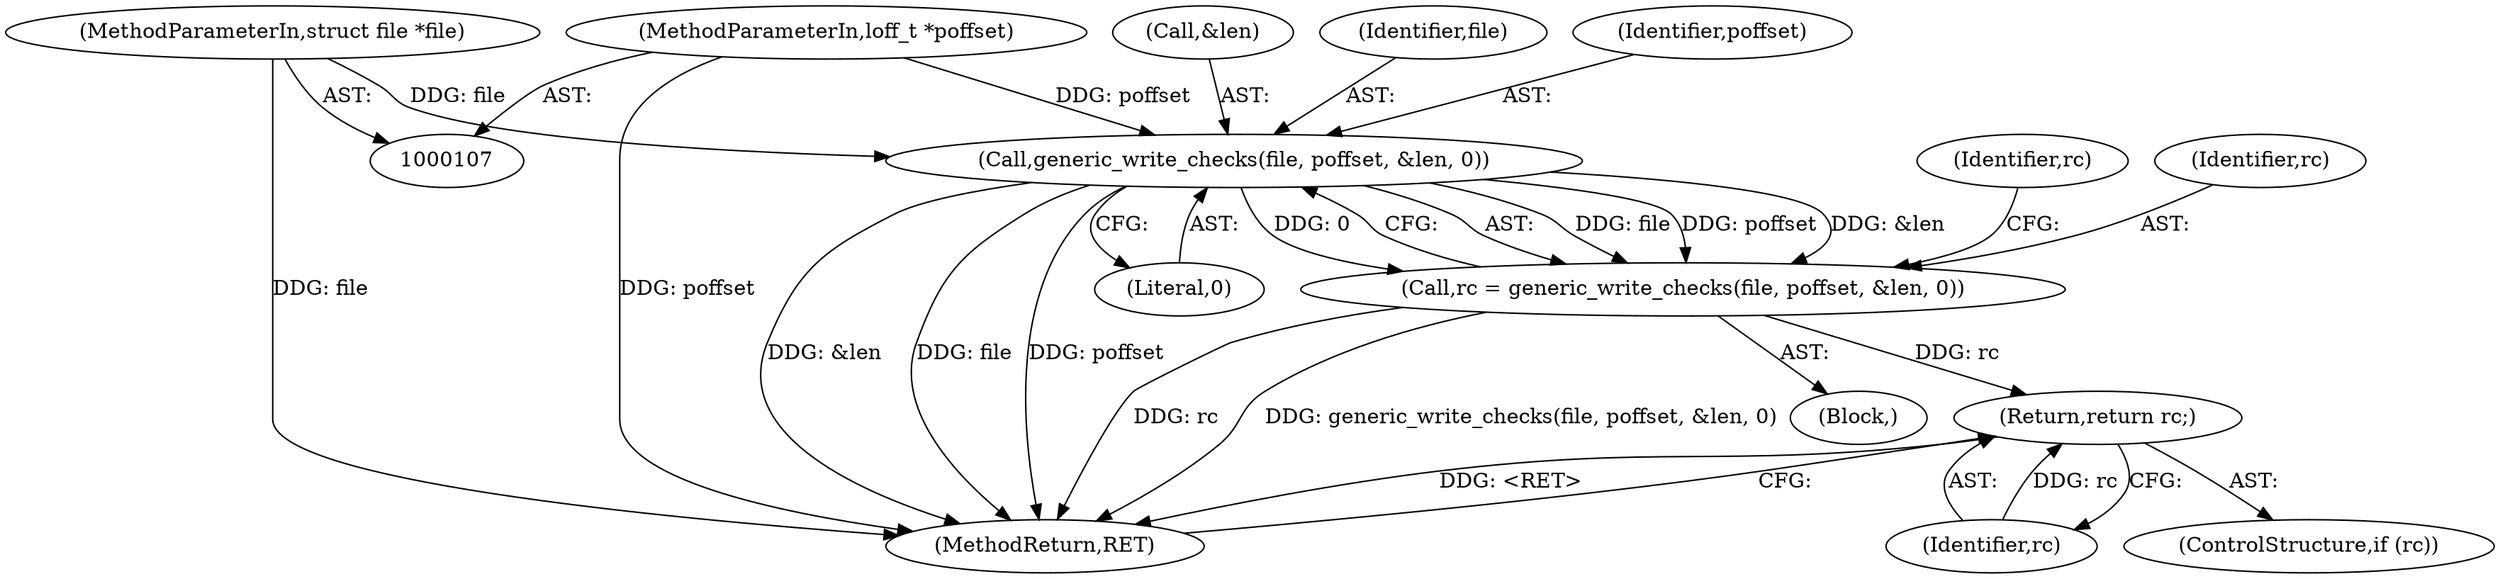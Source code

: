digraph "0_linux_5d81de8e8667da7135d3a32a964087c0faf5483f@API" {
"1000145" [label="(Call,generic_write_checks(file, poffset, &len, 0))"];
"1000108" [label="(MethodParameterIn,struct file *file)"];
"1000111" [label="(MethodParameterIn,loff_t *poffset)"];
"1000143" [label="(Call,rc = generic_write_checks(file, poffset, &len, 0))"];
"1000153" [label="(Return,return rc;)"];
"1000152" [label="(Identifier,rc)"];
"1000506" [label="(MethodReturn,RET)"];
"1000148" [label="(Call,&len)"];
"1000146" [label="(Identifier,file)"];
"1000112" [label="(Block,)"];
"1000154" [label="(Identifier,rc)"];
"1000111" [label="(MethodParameterIn,loff_t *poffset)"];
"1000153" [label="(Return,return rc;)"];
"1000143" [label="(Call,rc = generic_write_checks(file, poffset, &len, 0))"];
"1000144" [label="(Identifier,rc)"];
"1000151" [label="(ControlStructure,if (rc))"];
"1000147" [label="(Identifier,poffset)"];
"1000108" [label="(MethodParameterIn,struct file *file)"];
"1000145" [label="(Call,generic_write_checks(file, poffset, &len, 0))"];
"1000150" [label="(Literal,0)"];
"1000145" -> "1000143"  [label="AST: "];
"1000145" -> "1000150"  [label="CFG: "];
"1000146" -> "1000145"  [label="AST: "];
"1000147" -> "1000145"  [label="AST: "];
"1000148" -> "1000145"  [label="AST: "];
"1000150" -> "1000145"  [label="AST: "];
"1000143" -> "1000145"  [label="CFG: "];
"1000145" -> "1000506"  [label="DDG: &len"];
"1000145" -> "1000506"  [label="DDG: file"];
"1000145" -> "1000506"  [label="DDG: poffset"];
"1000145" -> "1000143"  [label="DDG: file"];
"1000145" -> "1000143"  [label="DDG: poffset"];
"1000145" -> "1000143"  [label="DDG: &len"];
"1000145" -> "1000143"  [label="DDG: 0"];
"1000108" -> "1000145"  [label="DDG: file"];
"1000111" -> "1000145"  [label="DDG: poffset"];
"1000108" -> "1000107"  [label="AST: "];
"1000108" -> "1000506"  [label="DDG: file"];
"1000111" -> "1000107"  [label="AST: "];
"1000111" -> "1000506"  [label="DDG: poffset"];
"1000143" -> "1000112"  [label="AST: "];
"1000144" -> "1000143"  [label="AST: "];
"1000152" -> "1000143"  [label="CFG: "];
"1000143" -> "1000506"  [label="DDG: rc"];
"1000143" -> "1000506"  [label="DDG: generic_write_checks(file, poffset, &len, 0)"];
"1000143" -> "1000153"  [label="DDG: rc"];
"1000153" -> "1000151"  [label="AST: "];
"1000153" -> "1000154"  [label="CFG: "];
"1000154" -> "1000153"  [label="AST: "];
"1000506" -> "1000153"  [label="CFG: "];
"1000153" -> "1000506"  [label="DDG: <RET>"];
"1000154" -> "1000153"  [label="DDG: rc"];
}
